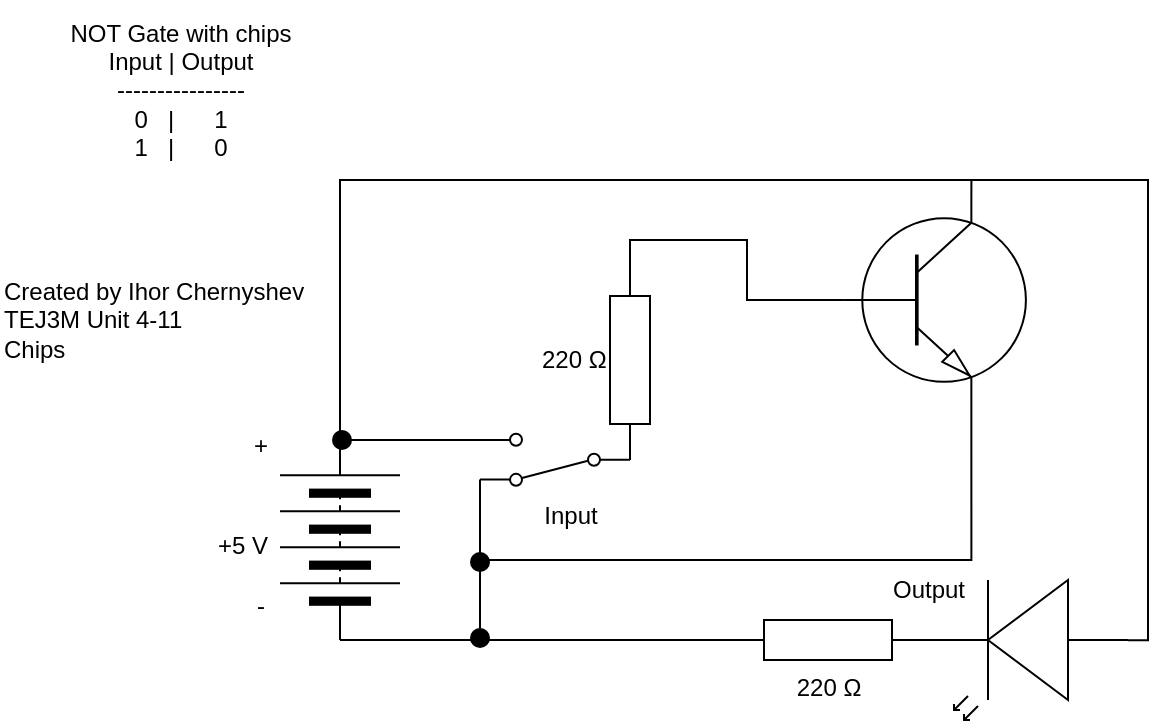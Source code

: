 <mxfile>
    <diagram id="x45FVn4cKMyBcMMyzXoL" name="Page-1">
        <mxGraphModel dx="1306" dy="1461" grid="1" gridSize="10" guides="1" tooltips="1" connect="1" arrows="1" fold="1" page="1" pageScale="1" pageWidth="827" pageHeight="1169" math="0" shadow="0">
            <root>
                <mxCell id="0"/>
                <mxCell id="1" parent="0"/>
                <mxCell id="3" value="220 Ω" style="pointerEvents=1;verticalLabelPosition=bottom;shadow=0;dashed=0;align=center;html=1;verticalAlign=top;shape=mxgraph.electrical.resistors.resistor_1;" parent="1" vertex="1">
                    <mxGeometry x="314" y="170" width="100" height="20" as="geometry"/>
                </mxCell>
                <mxCell id="5" style="edgeStyle=none;html=1;exitX=1;exitY=0.5;exitDx=0;exitDy=0;rounded=0;curved=0;strokeColor=default;endArrow=none;endFill=0;" parent="1" edge="1">
                    <mxGeometry relative="1" as="geometry">
                        <mxPoint x="120" y="80" as="sourcePoint"/>
                        <mxPoint x="190" y="80" as="targetPoint"/>
                    </mxGeometry>
                </mxCell>
                <mxCell id="6" style="edgeStyle=none;html=1;exitDx=0;exitDy=0;entryX=0;entryY=0.5;entryDx=0;entryDy=0;entryPerimeter=0;endArrow=none;endFill=0;" parent="1" target="3" edge="1">
                    <mxGeometry relative="1" as="geometry">
                        <mxPoint x="250" y="180" as="sourcePoint"/>
                    </mxGeometry>
                </mxCell>
                <mxCell id="8" value="" style="pointerEvents=1;verticalLabelPosition=bottom;shadow=0;dashed=0;align=center;html=1;verticalAlign=top;shape=mxgraph.electrical.miscellaneous.batteryStack;rotation=-90;" parent="1" vertex="1">
                    <mxGeometry x="70" y="100" width="100" height="60" as="geometry"/>
                </mxCell>
                <mxCell id="9" value="+5 V" style="text;html=1;align=center;verticalAlign=middle;resizable=0;points=[];autosize=1;strokeColor=none;fillColor=none;" parent="1" vertex="1">
                    <mxGeometry x="46" y="118" width="50" height="30" as="geometry"/>
                </mxCell>
                <mxCell id="10" value="Created by Ihor Chernyshev&lt;div&gt;TEJ3M Unit 4-11&lt;/div&gt;&lt;div&gt;Chips&lt;/div&gt;" style="text;html=1;align=left;verticalAlign=middle;resizable=0;points=[];autosize=1;strokeColor=none;fillColor=none;" parent="1" vertex="1">
                    <mxGeometry x="-50" y="-10" width="180" height="60" as="geometry"/>
                </mxCell>
                <mxCell id="13" style="edgeStyle=none;html=1;exitDx=0;exitDy=0;exitPerimeter=0;endArrow=none;endFill=0;" parent="1" edge="1">
                    <mxGeometry relative="1" as="geometry">
                        <mxPoint x="280" y="80" as="targetPoint"/>
                        <mxPoint x="280" y="80" as="sourcePoint"/>
                    </mxGeometry>
                </mxCell>
                <mxCell id="14" value="+" style="text;html=1;align=center;verticalAlign=middle;resizable=0;points=[];autosize=1;strokeColor=none;fillColor=none;" parent="1" vertex="1">
                    <mxGeometry x="65" y="68" width="30" height="30" as="geometry"/>
                </mxCell>
                <mxCell id="15" value="-" style="text;html=1;align=center;verticalAlign=middle;resizable=0;points=[];autosize=1;strokeColor=none;fillColor=none;" parent="1" vertex="1">
                    <mxGeometry x="65" y="148" width="30" height="30" as="geometry"/>
                </mxCell>
                <mxCell id="16" value="Output" style="text;html=1;align=center;verticalAlign=middle;resizable=0;points=[];autosize=1;strokeColor=none;fillColor=none;" parent="1" vertex="1">
                    <mxGeometry x="384" y="140" width="60" height="30" as="geometry"/>
                </mxCell>
                <mxCell id="17" value="&lt;div&gt;&lt;font color=&quot;#000000&quot;&gt;NOT Gate with chips&lt;/font&gt;&lt;/div&gt;&lt;div&gt;&lt;font color=&quot;#000000&quot;&gt;Input | Output&lt;/font&gt;&lt;/div&gt;&lt;div&gt;&lt;font color=&quot;#000000&quot;&gt;----------------&lt;/font&gt;&lt;/div&gt;&lt;div&gt;&lt;font color=&quot;#000000&quot;&gt;0&amp;nbsp; &amp;nbsp;|&amp;nbsp; &amp;nbsp; &amp;nbsp; 1&lt;/font&gt;&lt;/div&gt;&lt;div&gt;&lt;font color=&quot;#000000&quot;&gt;1&amp;nbsp; &amp;nbsp;|&amp;nbsp; &amp;nbsp; &amp;nbsp; 0&lt;/font&gt;&lt;/div&gt;" style="text;html=1;align=center;verticalAlign=middle;resizable=0;points=[];autosize=1;strokeColor=none;fillColor=none;" parent="1" vertex="1">
                    <mxGeometry x="-25" y="-140" width="130" height="90" as="geometry"/>
                </mxCell>
                <mxCell id="25" value="" style="edgeStyle=none;html=1;exitX=0;exitY=0.5;exitDx=0;exitDy=0;entryDx=0;entryDy=0;entryPerimeter=0;endArrow=none;endFill=0;" parent="1" edge="1">
                    <mxGeometry relative="1" as="geometry">
                        <mxPoint x="120" y="180" as="sourcePoint"/>
                        <mxPoint x="250" y="180" as="targetPoint"/>
                    </mxGeometry>
                </mxCell>
                <mxCell id="27" value="Input" style="text;html=1;align=center;verticalAlign=middle;resizable=0;points=[];autosize=1;strokeColor=none;fillColor=none;" parent="1" vertex="1">
                    <mxGeometry x="210" y="102.9" width="50" height="30" as="geometry"/>
                </mxCell>
                <mxCell id="29" style="edgeStyle=none;html=1;exitX=1;exitY=0.12;exitDx=0;exitDy=0;endArrow=none;endFill=0;" parent="1" source="28" edge="1">
                    <mxGeometry relative="1" as="geometry">
                        <mxPoint x="190.0" y="180" as="targetPoint"/>
                    </mxGeometry>
                </mxCell>
                <mxCell id="28" value="" style="html=1;shape=mxgraph.electrical.electro-mechanical.twoWaySwitch;aspect=fixed;elSwitchState=2;rotation=-180;" parent="1" vertex="1">
                    <mxGeometry x="190" y="76.9" width="75" height="26" as="geometry"/>
                </mxCell>
                <mxCell id="34" style="edgeStyle=orthogonalEdgeStyle;html=1;exitX=0.7;exitY=0;exitDx=0;exitDy=0;exitPerimeter=0;entryX=1;entryY=0.5;entryDx=0;entryDy=0;rounded=0;endArrow=none;endFill=0;" parent="1" source="31" target="8" edge="1">
                    <mxGeometry relative="1" as="geometry"/>
                </mxCell>
                <mxCell id="41" style="edgeStyle=orthogonalEdgeStyle;html=1;exitX=0.7;exitY=1;exitDx=0;exitDy=0;exitPerimeter=0;rounded=0;curved=0;endArrow=none;endFill=0;" parent="1" source="31" edge="1">
                    <mxGeometry relative="1" as="geometry">
                        <mxPoint x="190.0" y="150.0" as="targetPoint"/>
                        <Array as="points">
                            <mxPoint x="436" y="140"/>
                            <mxPoint x="190" y="140"/>
                        </Array>
                    </mxGeometry>
                </mxCell>
                <mxCell id="31" value="" style="verticalLabelPosition=bottom;shadow=0;dashed=0;align=center;html=1;verticalAlign=top;shape=mxgraph.electrical.transistors.npn_transistor_1;" parent="1" vertex="1">
                    <mxGeometry x="370" y="-40.0" width="95" height="100" as="geometry"/>
                </mxCell>
                <mxCell id="33" style="edgeStyle=orthogonalEdgeStyle;html=1;exitX=0;exitY=0.5;exitDx=0;exitDy=0;entryX=0;entryY=0.5;entryDx=0;entryDy=0;entryPerimeter=0;endArrow=none;endFill=0;rounded=0;curved=0;" parent="1" source="36" target="31" edge="1">
                    <mxGeometry relative="1" as="geometry"/>
                </mxCell>
                <mxCell id="40" style="edgeStyle=orthogonalEdgeStyle;html=1;exitX=0;exitY=0.57;exitDx=0;exitDy=0;exitPerimeter=0;rounded=0;curved=0;endArrow=none;endFill=0;" parent="1" source="11" edge="1">
                    <mxGeometry relative="1" as="geometry">
                        <mxPoint x="430" y="-50" as="targetPoint"/>
                        <Array as="points">
                            <mxPoint x="524" y="180"/>
                            <mxPoint x="524" y="-50"/>
                        </Array>
                    </mxGeometry>
                </mxCell>
                <mxCell id="11" value="" style="verticalLabelPosition=bottom;shadow=0;dashed=0;align=center;html=1;verticalAlign=top;shape=mxgraph.electrical.opto_electronics.led_2;pointerEvents=1;rotation=-180;" parent="1" vertex="1">
                    <mxGeometry x="414" y="150" width="100" height="70" as="geometry"/>
                </mxCell>
                <mxCell id="36" value="" style="pointerEvents=1;verticalLabelPosition=bottom;shadow=0;dashed=0;align=center;html=1;verticalAlign=top;shape=mxgraph.electrical.resistors.resistor_1;rotation=90;" parent="1" vertex="1">
                    <mxGeometry x="215" y="30" width="100" height="20" as="geometry"/>
                </mxCell>
                <mxCell id="39" value="&lt;span style=&quot;color: rgb(0, 0, 0);&quot;&gt;&amp;nbsp;220 Ω&lt;/span&gt;" style="text;html=1;align=center;verticalAlign=middle;resizable=0;points=[];autosize=1;strokeColor=none;fillColor=none;" parent="1" vertex="1">
                    <mxGeometry x="205" y="25" width="60" height="30" as="geometry"/>
                </mxCell>
                <mxCell id="42" value="" style="shape=ellipse;fillColor=#000000;strokeColor=none;html=1;sketch=0;" vertex="1" parent="1">
                    <mxGeometry x="116" y="75" width="10" height="10" as="geometry"/>
                </mxCell>
                <mxCell id="43" value="" style="shape=ellipse;fillColor=#000000;strokeColor=none;html=1;sketch=0;" vertex="1" parent="1">
                    <mxGeometry x="185" y="136" width="10" height="10" as="geometry"/>
                </mxCell>
                <mxCell id="44" value="" style="shape=ellipse;fillColor=#000000;strokeColor=none;html=1;sketch=0;" vertex="1" parent="1">
                    <mxGeometry x="185" y="174" width="10" height="10" as="geometry"/>
                </mxCell>
            </root>
        </mxGraphModel>
    </diagram>
</mxfile>